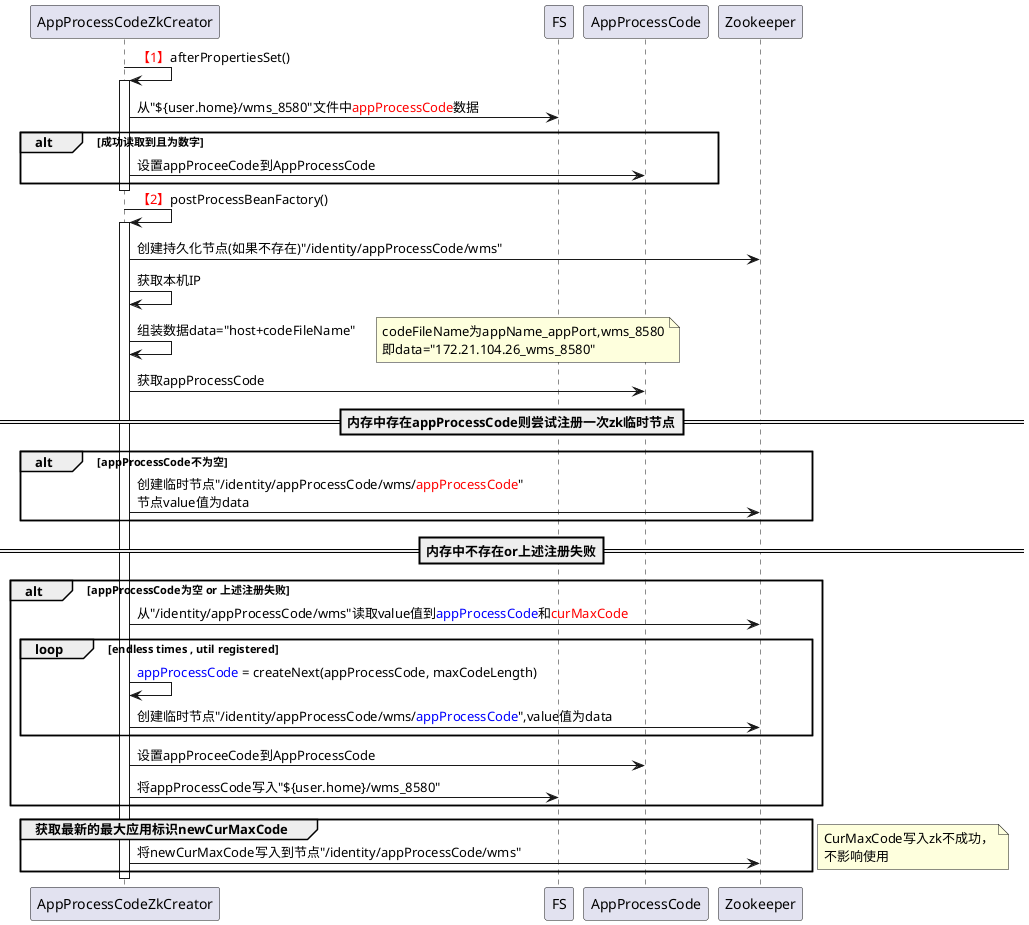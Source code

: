@startuml
AppProcessCodeZkCreator -> AppProcessCodeZkCreator:<font color=red>【1】</font>afterPropertiesSet()
activate AppProcessCodeZkCreator
AppProcessCodeZkCreator-> FS:从"${user.home}/wms_8580"文件中<font color=red>appProcessCode</font>数据
alt 成功读取到且为数字
    AppProcessCodeZkCreator->AppProcessCode:设置appProceeCode到AppProcessCode
end
deactivate AppProcessCodeZkCreator



AppProcessCodeZkCreator -> AppProcessCodeZkCreator: <font color=red>【2】</font>postProcessBeanFactory()
activate AppProcessCodeZkCreator
AppProcessCodeZkCreator -> Zookeeper: 创建持久化节点(如果不存在)"/identity/appProcessCode/wms"

AppProcessCodeZkCreator -> AppProcessCodeZkCreator:获取本机IP
AppProcessCodeZkCreator -> AppProcessCodeZkCreator:组装数据data="host+codeFileName"
note right
codeFileName为appName_appPort,wms_8580
即data="172.21.104.26_wms_8580"
end note
AppProcessCodeZkCreator ->AppProcessCode:获取appProcessCode
==内存中存在appProcessCode则尝试注册一次zk临时节点==
alt appProcessCode不为空
AppProcessCodeZkCreator -> Zookeeper: 创建临时节点"/identity/appProcessCode/wms/<font color=red>appProcessCode</font>"\n节点value值为data
end

==内存中不存在or上述注册失败==
alt appProcessCode为空 or 上述注册失败
    AppProcessCodeZkCreator -> Zookeeper:从"/identity/appProcessCode/wms"读取value值到<font color=blue>appProcessCode</font>和<font color=red>curMaxCode
    loop endless times , util registered
        AppProcessCodeZkCreator -> AppProcessCodeZkCreator:<font color=blue>appProcessCode</font> = createNext(appProcessCode, maxCodeLength)
        AppProcessCodeZkCreator -> Zookeeper:创建临时节点"/identity/appProcessCode/wms/<font color=blue>appProcessCode</font>",value值为data
    end
    AppProcessCodeZkCreator->AppProcessCode:设置appProceeCode到AppProcessCode
    AppProcessCodeZkCreator->FS:将appProcessCode写入"${user.home}/wms_8580"
end

group 获取最新的最大应用标识newCurMaxCode
    AppProcessCodeZkCreator -> Zookeeper:将newCurMaxCode写入到节点"/identity/appProcessCode/wms"
end
note left
CurMaxCode写入zk不成功，
不影响使用
end note
deactivate AppProcessCodeZkCreator

@enduml